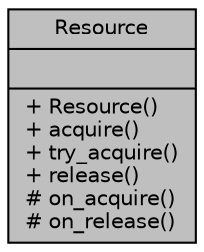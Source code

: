 digraph "Resource"
{
  edge [fontname="Helvetica",fontsize="10",labelfontname="Helvetica",labelfontsize="10"];
  node [fontname="Helvetica",fontsize="10",shape=record];
  Node1 [label="{Resource\n||+ Resource()\l+ acquire()\l+ try_acquire()\l+ release()\l# on_acquire()\l# on_release()\l}",height=0.2,width=0.4,color="black", fillcolor="grey75", style="filled", fontcolor="black"];
}
